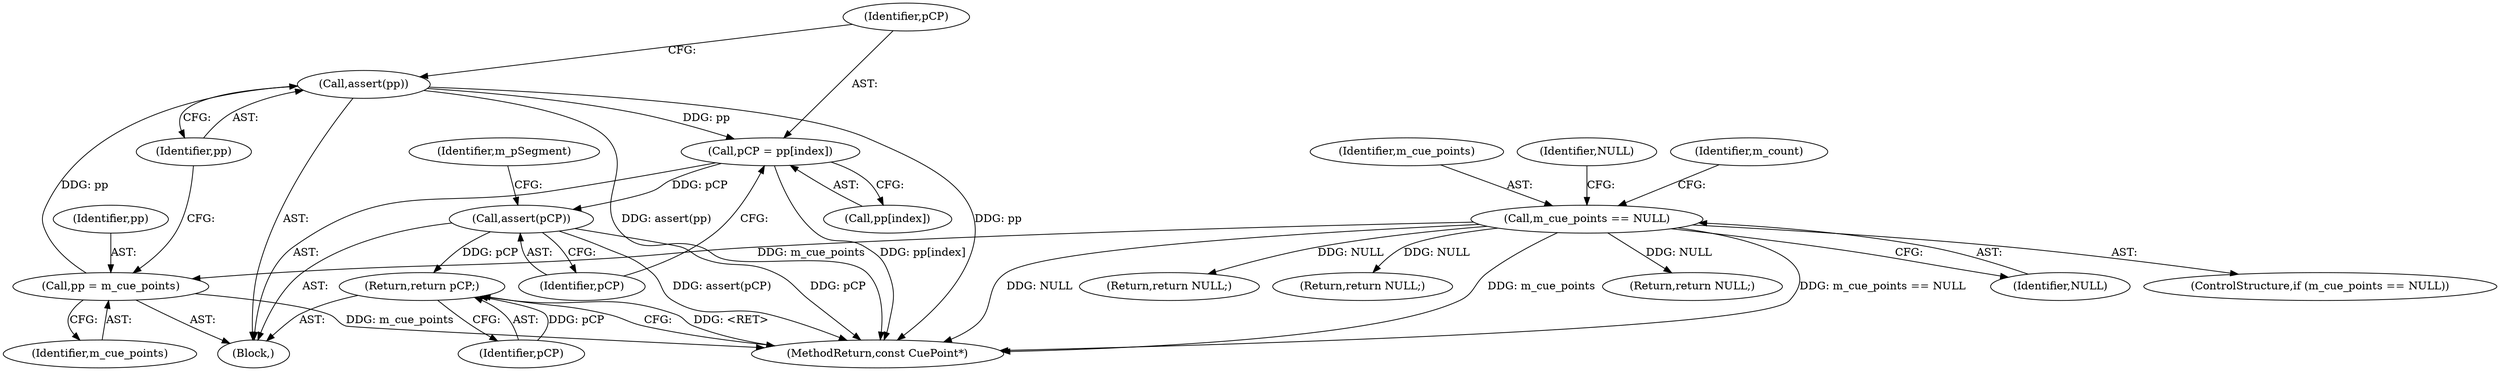digraph "1_Android_04839626ed859623901ebd3a5fd483982186b59d_101@array" {
"1000140" [label="(Call,pCP = pp[index])"];
"1000138" [label="(Call,assert(pp))"];
"1000135" [label="(Call,pp = m_cue_points)"];
"1000105" [label="(Call,m_cue_points == NULL)"];
"1000145" [label="(Call,assert(pCP))"];
"1000155" [label="(Return,return pCP;)"];
"1000135" [label="(Call,pp = m_cue_points)"];
"1000157" [label="(MethodReturn,const CuePoint*)"];
"1000138" [label="(Call,assert(pp))"];
"1000104" [label="(ControlStructure,if (m_cue_points == NULL))"];
"1000103" [label="(Block,)"];
"1000156" [label="(Identifier,pCP)"];
"1000146" [label="(Identifier,pCP)"];
"1000142" [label="(Call,pp[index])"];
"1000127" [label="(Return,return NULL;)"];
"1000155" [label="(Return,return pCP;)"];
"1000108" [label="(Return,return NULL;)"];
"1000136" [label="(Identifier,pp)"];
"1000107" [label="(Identifier,NULL)"];
"1000109" [label="(Identifier,NULL)"];
"1000140" [label="(Call,pCP = pp[index])"];
"1000149" [label="(Identifier,m_pSegment)"];
"1000141" [label="(Identifier,pCP)"];
"1000112" [label="(Identifier,m_count)"];
"1000114" [label="(Return,return NULL;)"];
"1000145" [label="(Call,assert(pCP))"];
"1000105" [label="(Call,m_cue_points == NULL)"];
"1000139" [label="(Identifier,pp)"];
"1000106" [label="(Identifier,m_cue_points)"];
"1000137" [label="(Identifier,m_cue_points)"];
"1000140" -> "1000103"  [label="AST: "];
"1000140" -> "1000142"  [label="CFG: "];
"1000141" -> "1000140"  [label="AST: "];
"1000142" -> "1000140"  [label="AST: "];
"1000146" -> "1000140"  [label="CFG: "];
"1000140" -> "1000157"  [label="DDG: pp[index]"];
"1000138" -> "1000140"  [label="DDG: pp"];
"1000140" -> "1000145"  [label="DDG: pCP"];
"1000138" -> "1000103"  [label="AST: "];
"1000138" -> "1000139"  [label="CFG: "];
"1000139" -> "1000138"  [label="AST: "];
"1000141" -> "1000138"  [label="CFG: "];
"1000138" -> "1000157"  [label="DDG: assert(pp)"];
"1000138" -> "1000157"  [label="DDG: pp"];
"1000135" -> "1000138"  [label="DDG: pp"];
"1000135" -> "1000103"  [label="AST: "];
"1000135" -> "1000137"  [label="CFG: "];
"1000136" -> "1000135"  [label="AST: "];
"1000137" -> "1000135"  [label="AST: "];
"1000139" -> "1000135"  [label="CFG: "];
"1000135" -> "1000157"  [label="DDG: m_cue_points"];
"1000105" -> "1000135"  [label="DDG: m_cue_points"];
"1000105" -> "1000104"  [label="AST: "];
"1000105" -> "1000107"  [label="CFG: "];
"1000106" -> "1000105"  [label="AST: "];
"1000107" -> "1000105"  [label="AST: "];
"1000109" -> "1000105"  [label="CFG: "];
"1000112" -> "1000105"  [label="CFG: "];
"1000105" -> "1000157"  [label="DDG: m_cue_points == NULL"];
"1000105" -> "1000157"  [label="DDG: NULL"];
"1000105" -> "1000157"  [label="DDG: m_cue_points"];
"1000105" -> "1000108"  [label="DDG: NULL"];
"1000105" -> "1000114"  [label="DDG: NULL"];
"1000105" -> "1000127"  [label="DDG: NULL"];
"1000145" -> "1000103"  [label="AST: "];
"1000145" -> "1000146"  [label="CFG: "];
"1000146" -> "1000145"  [label="AST: "];
"1000149" -> "1000145"  [label="CFG: "];
"1000145" -> "1000157"  [label="DDG: pCP"];
"1000145" -> "1000157"  [label="DDG: assert(pCP)"];
"1000145" -> "1000155"  [label="DDG: pCP"];
"1000155" -> "1000103"  [label="AST: "];
"1000155" -> "1000156"  [label="CFG: "];
"1000156" -> "1000155"  [label="AST: "];
"1000157" -> "1000155"  [label="CFG: "];
"1000155" -> "1000157"  [label="DDG: <RET>"];
"1000156" -> "1000155"  [label="DDG: pCP"];
}
